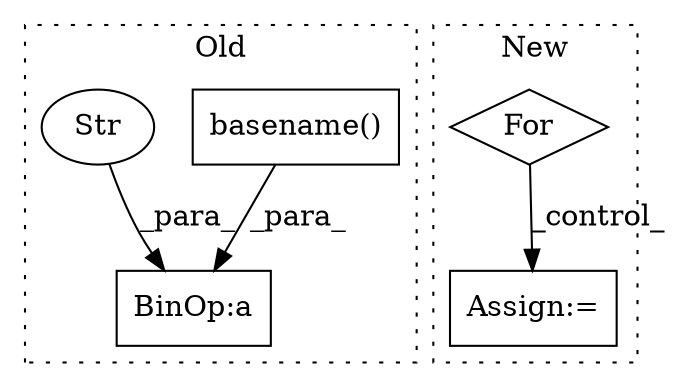 digraph G {
subgraph cluster0 {
1 [label="basename()" a="75" s="1395,1420" l="17,1" shape="box"];
4 [label="BinOp:a" a="82" s="1392" l="3" shape="box"];
5 [label="Str" a="66" s="1359" l="33" shape="ellipse"];
label = "Old";
style="dotted";
}
subgraph cluster1 {
2 [label="For" a="107" s="1024,1062" l="4,10" shape="diamond"];
3 [label="Assign:=" a="68" s="1225" l="3" shape="box"];
label = "New";
style="dotted";
}
1 -> 4 [label="_para_"];
2 -> 3 [label="_control_"];
5 -> 4 [label="_para_"];
}